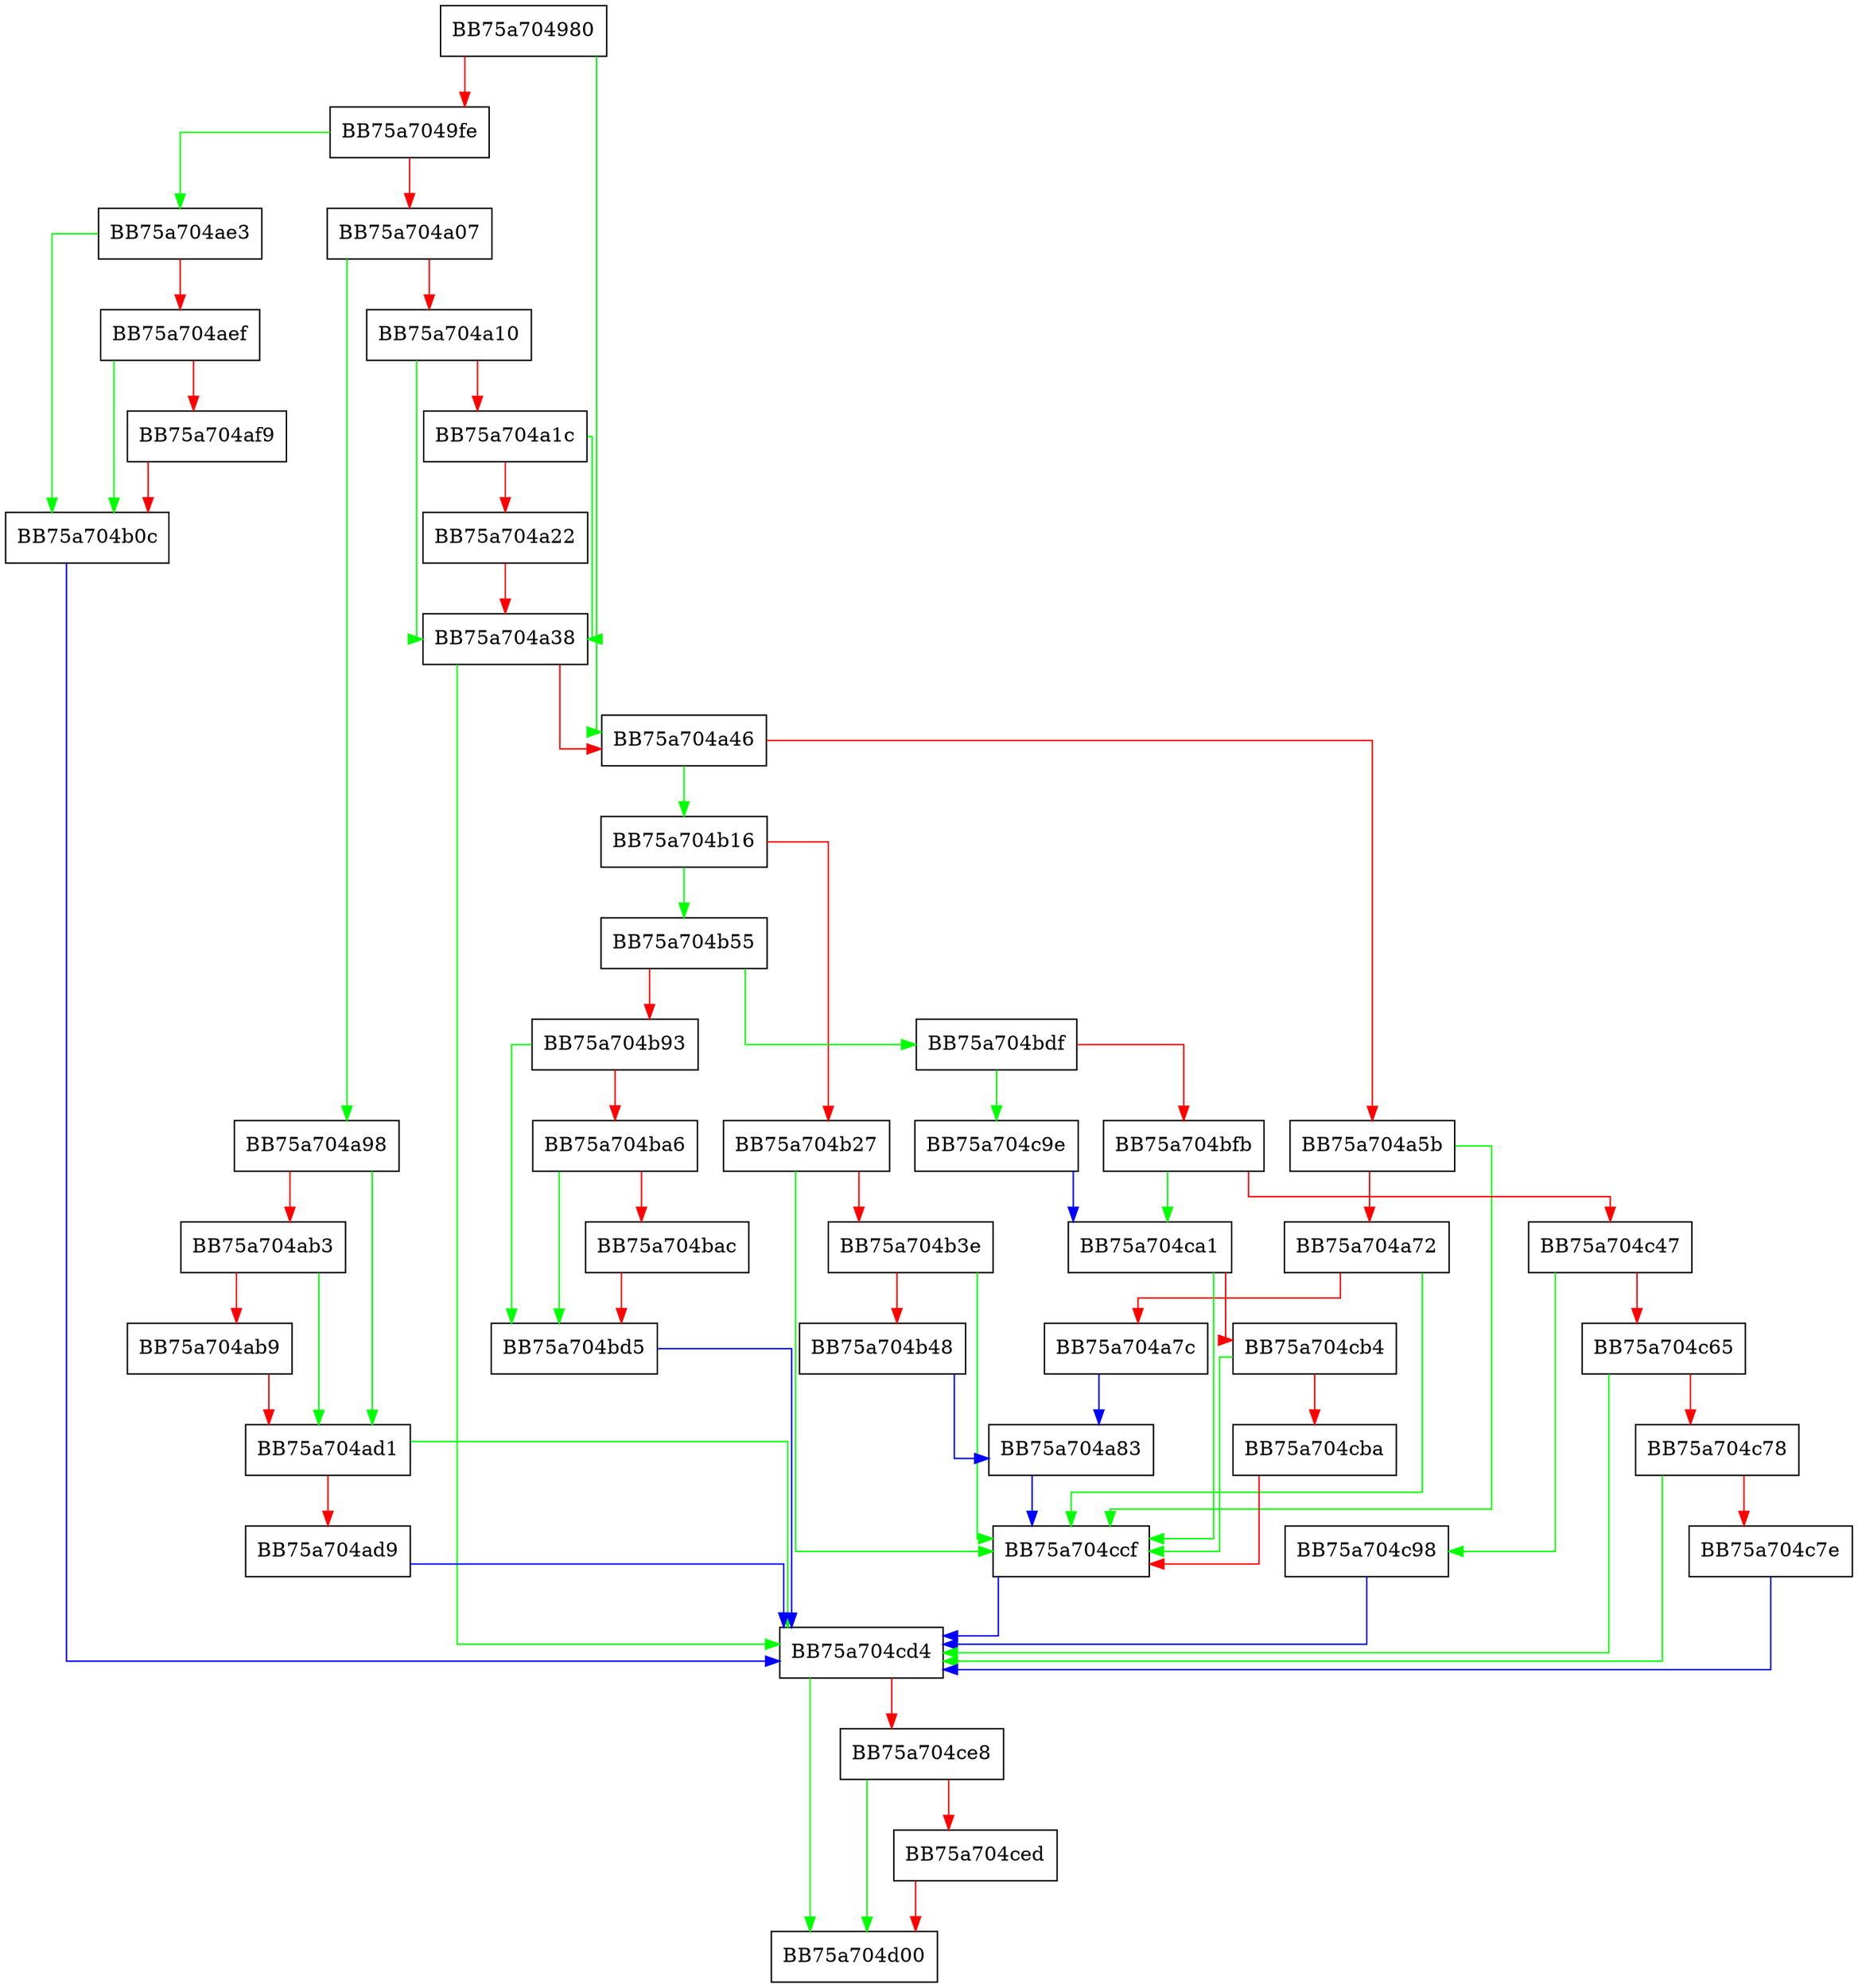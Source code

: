digraph LoadEntry {
  node [shape="box"];
  graph [splines=ortho];
  BB75a704980 -> BB75a704a46 [color="green"];
  BB75a704980 -> BB75a7049fe [color="red"];
  BB75a7049fe -> BB75a704ae3 [color="green"];
  BB75a7049fe -> BB75a704a07 [color="red"];
  BB75a704a07 -> BB75a704a98 [color="green"];
  BB75a704a07 -> BB75a704a10 [color="red"];
  BB75a704a10 -> BB75a704a38 [color="green"];
  BB75a704a10 -> BB75a704a1c [color="red"];
  BB75a704a1c -> BB75a704a38 [color="green"];
  BB75a704a1c -> BB75a704a22 [color="red"];
  BB75a704a22 -> BB75a704a38 [color="red"];
  BB75a704a38 -> BB75a704cd4 [color="green"];
  BB75a704a38 -> BB75a704a46 [color="red"];
  BB75a704a46 -> BB75a704b16 [color="green"];
  BB75a704a46 -> BB75a704a5b [color="red"];
  BB75a704a5b -> BB75a704ccf [color="green"];
  BB75a704a5b -> BB75a704a72 [color="red"];
  BB75a704a72 -> BB75a704ccf [color="green"];
  BB75a704a72 -> BB75a704a7c [color="red"];
  BB75a704a7c -> BB75a704a83 [color="blue"];
  BB75a704a83 -> BB75a704ccf [color="blue"];
  BB75a704a98 -> BB75a704ad1 [color="green"];
  BB75a704a98 -> BB75a704ab3 [color="red"];
  BB75a704ab3 -> BB75a704ad1 [color="green"];
  BB75a704ab3 -> BB75a704ab9 [color="red"];
  BB75a704ab9 -> BB75a704ad1 [color="red"];
  BB75a704ad1 -> BB75a704cd4 [color="green"];
  BB75a704ad1 -> BB75a704ad9 [color="red"];
  BB75a704ad9 -> BB75a704cd4 [color="blue"];
  BB75a704ae3 -> BB75a704b0c [color="green"];
  BB75a704ae3 -> BB75a704aef [color="red"];
  BB75a704aef -> BB75a704b0c [color="green"];
  BB75a704aef -> BB75a704af9 [color="red"];
  BB75a704af9 -> BB75a704b0c [color="red"];
  BB75a704b0c -> BB75a704cd4 [color="blue"];
  BB75a704b16 -> BB75a704b55 [color="green"];
  BB75a704b16 -> BB75a704b27 [color="red"];
  BB75a704b27 -> BB75a704ccf [color="green"];
  BB75a704b27 -> BB75a704b3e [color="red"];
  BB75a704b3e -> BB75a704ccf [color="green"];
  BB75a704b3e -> BB75a704b48 [color="red"];
  BB75a704b48 -> BB75a704a83 [color="blue"];
  BB75a704b55 -> BB75a704bdf [color="green"];
  BB75a704b55 -> BB75a704b93 [color="red"];
  BB75a704b93 -> BB75a704bd5 [color="green"];
  BB75a704b93 -> BB75a704ba6 [color="red"];
  BB75a704ba6 -> BB75a704bd5 [color="green"];
  BB75a704ba6 -> BB75a704bac [color="red"];
  BB75a704bac -> BB75a704bd5 [color="red"];
  BB75a704bd5 -> BB75a704cd4 [color="blue"];
  BB75a704bdf -> BB75a704c9e [color="green"];
  BB75a704bdf -> BB75a704bfb [color="red"];
  BB75a704bfb -> BB75a704ca1 [color="green"];
  BB75a704bfb -> BB75a704c47 [color="red"];
  BB75a704c47 -> BB75a704c98 [color="green"];
  BB75a704c47 -> BB75a704c65 [color="red"];
  BB75a704c65 -> BB75a704cd4 [color="green"];
  BB75a704c65 -> BB75a704c78 [color="red"];
  BB75a704c78 -> BB75a704cd4 [color="green"];
  BB75a704c78 -> BB75a704c7e [color="red"];
  BB75a704c7e -> BB75a704cd4 [color="blue"];
  BB75a704c98 -> BB75a704cd4 [color="blue"];
  BB75a704c9e -> BB75a704ca1 [color="blue"];
  BB75a704ca1 -> BB75a704ccf [color="green"];
  BB75a704ca1 -> BB75a704cb4 [color="red"];
  BB75a704cb4 -> BB75a704ccf [color="green"];
  BB75a704cb4 -> BB75a704cba [color="red"];
  BB75a704cba -> BB75a704ccf [color="red"];
  BB75a704ccf -> BB75a704cd4 [color="blue"];
  BB75a704cd4 -> BB75a704d00 [color="green"];
  BB75a704cd4 -> BB75a704ce8 [color="red"];
  BB75a704ce8 -> BB75a704d00 [color="green"];
  BB75a704ce8 -> BB75a704ced [color="red"];
  BB75a704ced -> BB75a704d00 [color="red"];
}